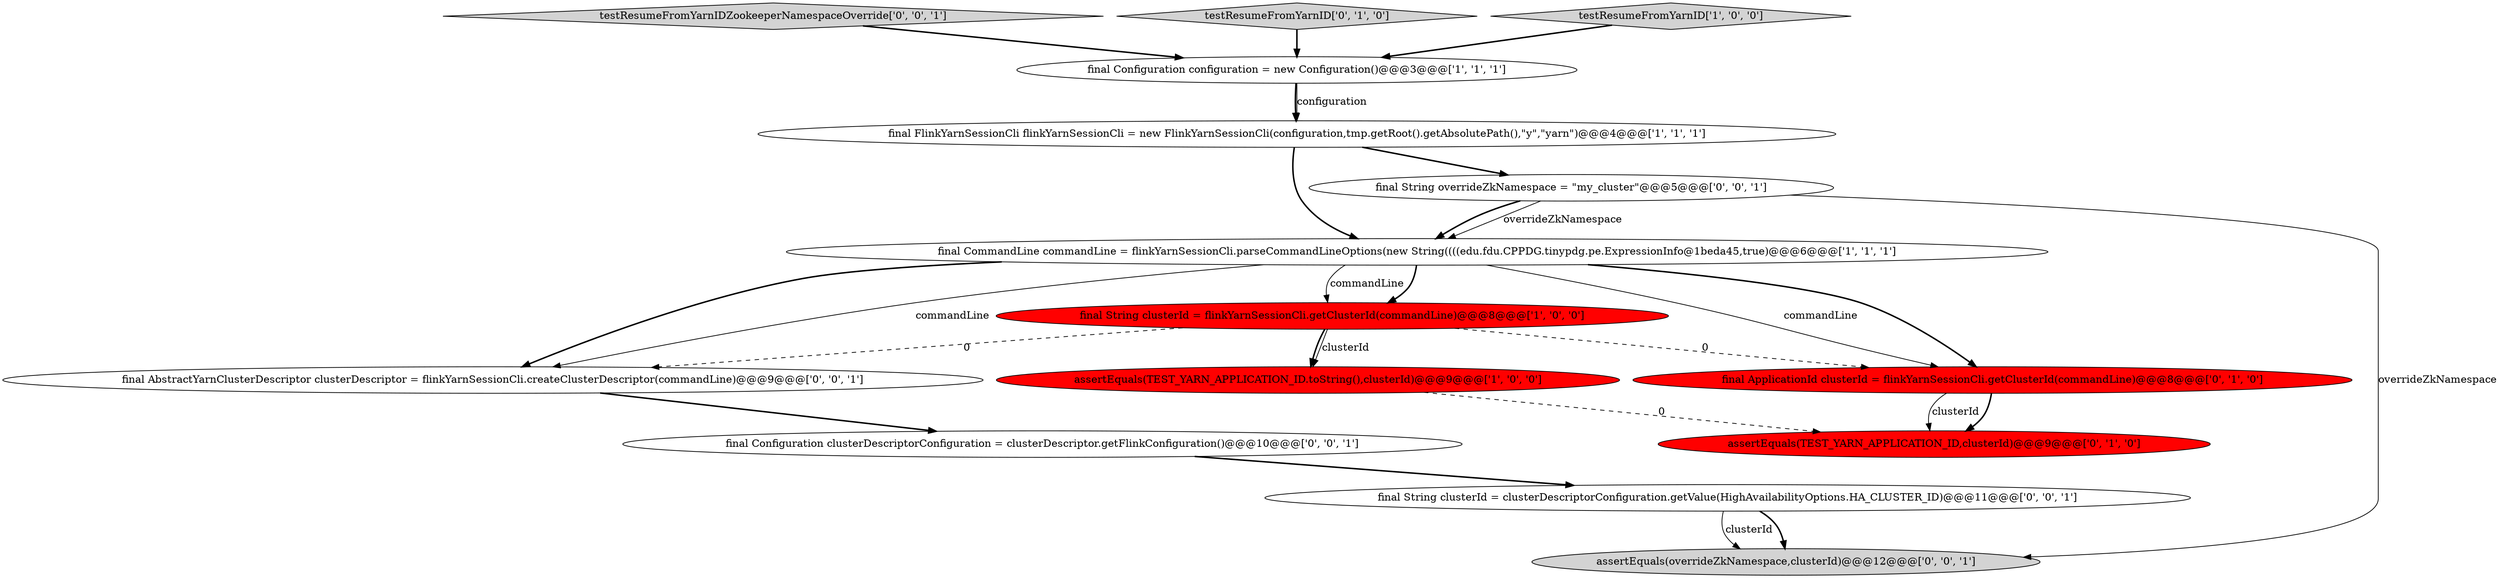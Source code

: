 digraph {
11 [style = filled, label = "assertEquals(overrideZkNamespace,clusterId)@@@12@@@['0', '0', '1']", fillcolor = lightgray, shape = ellipse image = "AAA0AAABBB3BBB"];
3 [style = filled, label = "final CommandLine commandLine = flinkYarnSessionCli.parseCommandLineOptions(new String((((edu.fdu.CPPDG.tinypdg.pe.ExpressionInfo@1beda45,true)@@@6@@@['1', '1', '1']", fillcolor = white, shape = ellipse image = "AAA0AAABBB1BBB"];
2 [style = filled, label = "final FlinkYarnSessionCli flinkYarnSessionCli = new FlinkYarnSessionCli(configuration,tmp.getRoot().getAbsolutePath(),\"y\",\"yarn\")@@@4@@@['1', '1', '1']", fillcolor = white, shape = ellipse image = "AAA0AAABBB1BBB"];
4 [style = filled, label = "final String clusterId = flinkYarnSessionCli.getClusterId(commandLine)@@@8@@@['1', '0', '0']", fillcolor = red, shape = ellipse image = "AAA1AAABBB1BBB"];
5 [style = filled, label = "assertEquals(TEST_YARN_APPLICATION_ID.toString(),clusterId)@@@9@@@['1', '0', '0']", fillcolor = red, shape = ellipse image = "AAA1AAABBB1BBB"];
9 [style = filled, label = "final String overrideZkNamespace = \"my_cluster\"@@@5@@@['0', '0', '1']", fillcolor = white, shape = ellipse image = "AAA0AAABBB3BBB"];
10 [style = filled, label = "final AbstractYarnClusterDescriptor clusterDescriptor = flinkYarnSessionCli.createClusterDescriptor(commandLine)@@@9@@@['0', '0', '1']", fillcolor = white, shape = ellipse image = "AAA0AAABBB3BBB"];
8 [style = filled, label = "final ApplicationId clusterId = flinkYarnSessionCli.getClusterId(commandLine)@@@8@@@['0', '1', '0']", fillcolor = red, shape = ellipse image = "AAA1AAABBB2BBB"];
13 [style = filled, label = "final Configuration clusterDescriptorConfiguration = clusterDescriptor.getFlinkConfiguration()@@@10@@@['0', '0', '1']", fillcolor = white, shape = ellipse image = "AAA0AAABBB3BBB"];
14 [style = filled, label = "testResumeFromYarnIDZookeeperNamespaceOverride['0', '0', '1']", fillcolor = lightgray, shape = diamond image = "AAA0AAABBB3BBB"];
0 [style = filled, label = "final Configuration configuration = new Configuration()@@@3@@@['1', '1', '1']", fillcolor = white, shape = ellipse image = "AAA0AAABBB1BBB"];
12 [style = filled, label = "final String clusterId = clusterDescriptorConfiguration.getValue(HighAvailabilityOptions.HA_CLUSTER_ID)@@@11@@@['0', '0', '1']", fillcolor = white, shape = ellipse image = "AAA0AAABBB3BBB"];
7 [style = filled, label = "assertEquals(TEST_YARN_APPLICATION_ID,clusterId)@@@9@@@['0', '1', '0']", fillcolor = red, shape = ellipse image = "AAA1AAABBB2BBB"];
6 [style = filled, label = "testResumeFromYarnID['0', '1', '0']", fillcolor = lightgray, shape = diamond image = "AAA0AAABBB2BBB"];
1 [style = filled, label = "testResumeFromYarnID['1', '0', '0']", fillcolor = lightgray, shape = diamond image = "AAA0AAABBB1BBB"];
9->11 [style = solid, label="overrideZkNamespace"];
2->3 [style = bold, label=""];
0->2 [style = bold, label=""];
12->11 [style = bold, label=""];
6->0 [style = bold, label=""];
1->0 [style = bold, label=""];
2->9 [style = bold, label=""];
3->4 [style = bold, label=""];
8->7 [style = bold, label=""];
9->3 [style = solid, label="overrideZkNamespace"];
3->4 [style = solid, label="commandLine"];
3->10 [style = bold, label=""];
4->5 [style = solid, label="clusterId"];
13->12 [style = bold, label=""];
12->11 [style = solid, label="clusterId"];
14->0 [style = bold, label=""];
10->13 [style = bold, label=""];
3->8 [style = solid, label="commandLine"];
3->8 [style = bold, label=""];
8->7 [style = solid, label="clusterId"];
4->8 [style = dashed, label="0"];
3->10 [style = solid, label="commandLine"];
9->3 [style = bold, label=""];
5->7 [style = dashed, label="0"];
4->10 [style = dashed, label="0"];
0->2 [style = solid, label="configuration"];
4->5 [style = bold, label=""];
}
